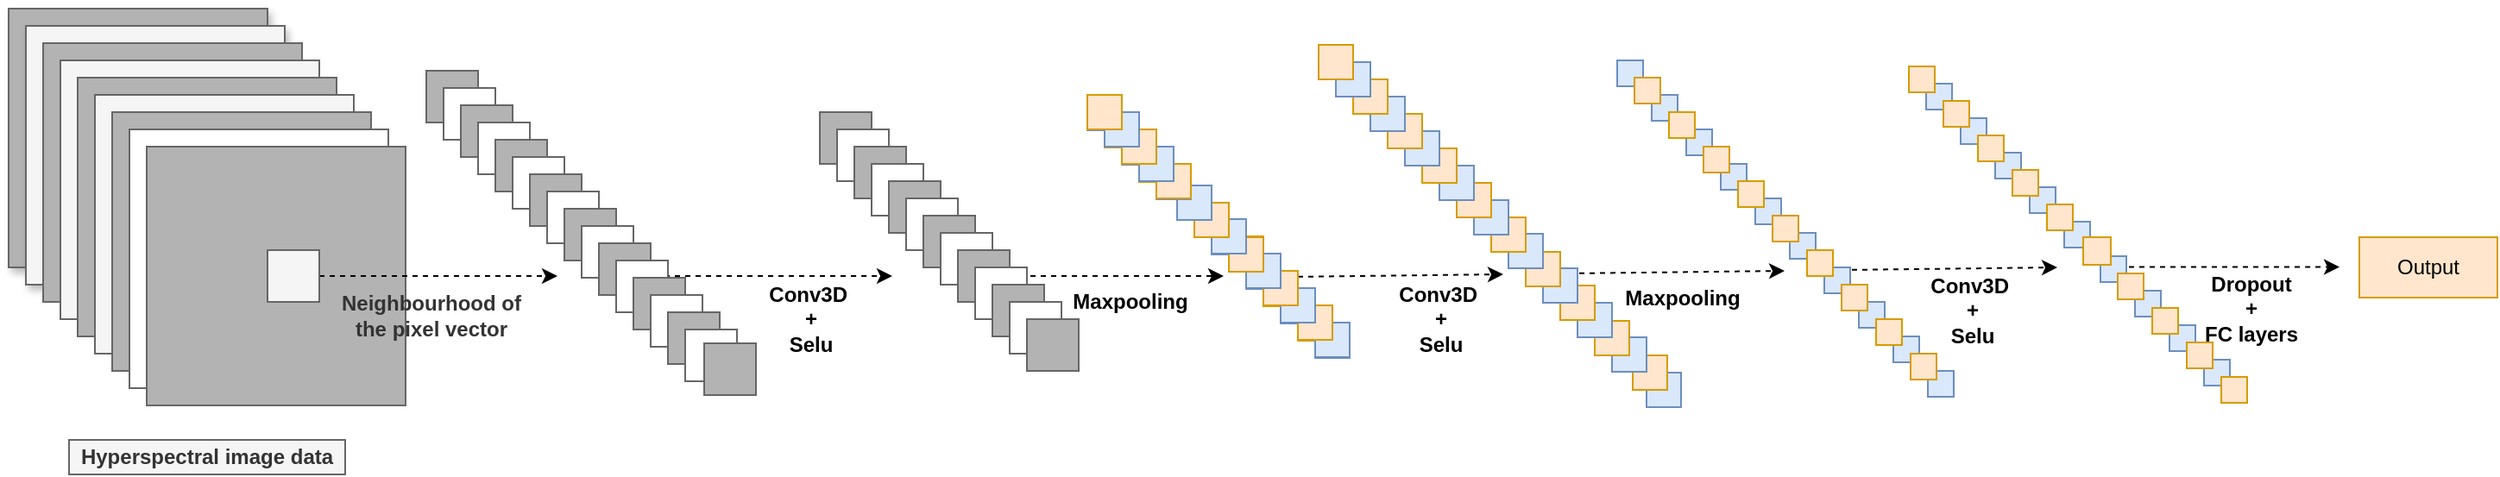 <mxfile version="13.10.5" type="github" pages="2">
  <diagram id="l_VRbaYY5x8nG968U9lK" name="Page-1">
    <mxGraphModel dx="865" dy="457" grid="1" gridSize="2" guides="1" tooltips="1" connect="1" arrows="1" fold="1" page="0" pageScale="1" pageWidth="1169" pageHeight="827" math="0" shadow="0">
      <root>
        <mxCell id="0" />
        <mxCell id="1" parent="0" />
        <mxCell id="GZbkIUtFpbQkxTFoIwpB-4" value="" style="whiteSpace=wrap;html=1;aspect=fixed;labelBackgroundColor=none;fillColor=#dae8fc;strokeColor=#6c8ebf;shadow=0;" parent="1" vertex="1">
          <mxGeometry x="979" y="351" width="20" height="20" as="geometry" />
        </mxCell>
        <mxCell id="GZbkIUtFpbQkxTFoIwpB-3" value="" style="whiteSpace=wrap;html=1;aspect=fixed;labelBackgroundColor=none;fillColor=#ffe6cc;strokeColor=#d79b00;shadow=0;" parent="1" vertex="1">
          <mxGeometry x="971" y="341" width="20" height="20" as="geometry" />
        </mxCell>
        <mxCell id="0h0BreGhWC6YS8RpV6lA-15" value="" style="whiteSpace=wrap;html=1;aspect=fixed;labelBackgroundColor=none;fillColor=#dae8fc;strokeColor=#6c8ebf;shadow=0;" parent="1" vertex="1">
          <mxGeometry x="959" y="330.5" width="20" height="20" as="geometry" />
        </mxCell>
        <mxCell id="CNsvlzbDIOFofRBmc1B0-2" value="" style="whiteSpace=wrap;html=1;aspect=fixed;strokeColor=#666666;shadow=1;fontColor=#333333;fillColor=#B3B3B3;" parent="1" vertex="1">
          <mxGeometry x="30" y="140" width="150" height="150" as="geometry" />
        </mxCell>
        <mxCell id="CNsvlzbDIOFofRBmc1B0-5" value="" style="whiteSpace=wrap;html=1;aspect=fixed;fillColor=#f5f5f5;strokeColor=#666666;shadow=1;fontColor=#333333;" parent="1" vertex="1">
          <mxGeometry x="40" y="150" width="150" height="150" as="geometry" />
        </mxCell>
        <mxCell id="CNsvlzbDIOFofRBmc1B0-6" value="" style="whiteSpace=wrap;html=1;aspect=fixed;strokeColor=#666666;shadow=0;fontColor=#333333;fillColor=#B3B3B3;" parent="1" vertex="1">
          <mxGeometry x="50" y="160" width="150" height="150" as="geometry" />
        </mxCell>
        <mxCell id="CNsvlzbDIOFofRBmc1B0-7" value="" style="whiteSpace=wrap;html=1;aspect=fixed;fillColor=#f5f5f5;strokeColor=#666666;shadow=0;fontColor=#333333;" parent="1" vertex="1">
          <mxGeometry x="60" y="170" width="150" height="150" as="geometry" />
        </mxCell>
        <mxCell id="CNsvlzbDIOFofRBmc1B0-8" value="" style="whiteSpace=wrap;html=1;aspect=fixed;strokeColor=#666666;shadow=0;fontColor=#333333;fillColor=#B3B3B3;" parent="1" vertex="1">
          <mxGeometry x="70" y="180" width="150" height="150" as="geometry" />
        </mxCell>
        <mxCell id="CNsvlzbDIOFofRBmc1B0-9" value="" style="whiteSpace=wrap;html=1;aspect=fixed;fillColor=#f5f5f5;strokeColor=#666666;shadow=0;fontColor=#333333;" parent="1" vertex="1">
          <mxGeometry x="80" y="190" width="150" height="150" as="geometry" />
        </mxCell>
        <mxCell id="CNsvlzbDIOFofRBmc1B0-10" value="" style="whiteSpace=wrap;html=1;aspect=fixed;strokeColor=#666666;shadow=0;fontColor=#333333;fillColor=#B3B3B3;" parent="1" vertex="1">
          <mxGeometry x="90" y="200" width="150" height="150" as="geometry" />
        </mxCell>
        <mxCell id="CNsvlzbDIOFofRBmc1B0-12" value="" style="whiteSpace=wrap;html=1;aspect=fixed;shadow=0;strokeColor=#666666;" parent="1" vertex="1">
          <mxGeometry x="100" y="210" width="150" height="150" as="geometry" />
        </mxCell>
        <mxCell id="CNsvlzbDIOFofRBmc1B0-13" value="" style="whiteSpace=wrap;html=1;aspect=fixed;strokeColor=#666666;shadow=0;fontColor=#333333;fillColor=#B3B3B3;" parent="1" vertex="1">
          <mxGeometry x="110" y="220" width="150" height="150" as="geometry" />
        </mxCell>
        <mxCell id="CNsvlzbDIOFofRBmc1B0-16" value="Hyperspectral image data" style="text;html=1;strokeColor=#666666;fillColor=#f5f5f5;align=center;verticalAlign=middle;whiteSpace=wrap;fontStyle=1;shadow=0;fontColor=#333333;" parent="1" vertex="1">
          <mxGeometry x="65" y="390" width="160" height="20" as="geometry" />
        </mxCell>
        <mxCell id="CNsvlzbDIOFofRBmc1B0-19" value="" style="edgeStyle=orthogonalEdgeStyle;orthogonalLoop=1;jettySize=auto;shadow=0;dashed=1;strokeWidth=1;labelBorderColor=none;html=1;endArrow=classic;endFill=1;metaEdit=1;comic=0;" parent="1" source="CNsvlzbDIOFofRBmc1B0-18" edge="1">
          <mxGeometry relative="1" as="geometry">
            <mxPoint x="348" y="295" as="targetPoint" />
          </mxGeometry>
        </mxCell>
        <mxCell id="CNsvlzbDIOFofRBmc1B0-18" value="" style="whiteSpace=wrap;html=1;aspect=fixed;fillColor=#f5f5f5;strokeColor=#666666;fontColor=#333333;shadow=0;" parent="1" vertex="1">
          <mxGeometry x="180" y="280" width="30" height="30" as="geometry" />
        </mxCell>
        <mxCell id="CNsvlzbDIOFofRBmc1B0-21" value="&lt;span style=&quot;font-weight: 700&quot;&gt;Neighbourhood of the pixel vector&lt;/span&gt;" style="text;html=1;align=center;verticalAlign=middle;whiteSpace=wrap;labelBackgroundColor=none;shadow=0;fontColor=#333333;" parent="1" vertex="1">
          <mxGeometry x="220" y="307.5" width="110" height="20" as="geometry" />
        </mxCell>
        <mxCell id="CNsvlzbDIOFofRBmc1B0-85" style="edgeStyle=orthogonalEdgeStyle;orthogonalLoop=1;jettySize=auto;html=1;shadow=0;dashed=1;strokeWidth=1;" parent="1" source="CNsvlzbDIOFofRBmc1B0-31" edge="1">
          <mxGeometry relative="1" as="geometry">
            <mxPoint x="542" y="295" as="targetPoint" />
            <Array as="points">
              <mxPoint x="530" y="295" />
              <mxPoint x="530" y="295" />
            </Array>
          </mxGeometry>
        </mxCell>
        <mxCell id="CNsvlzbDIOFofRBmc1B0-87" value="Conv3D&amp;nbsp;&lt;br&gt;+ &lt;br&gt;Selu" style="text;html=1;strokeColor=none;fillColor=none;align=center;verticalAlign=middle;whiteSpace=wrap;labelBackgroundColor=none;fontStyle=1;shadow=0;" parent="1" vertex="1">
          <mxGeometry x="455" y="310" width="80" height="20" as="geometry" />
        </mxCell>
        <mxCell id="CNsvlzbDIOFofRBmc1B0-115" style="comic=0;orthogonalLoop=1;jettySize=auto;html=1;shadow=0;dashed=1;endArrow=classic;endFill=1;strokeWidth=1;" parent="1" source="CNsvlzbDIOFofRBmc1B0-97" edge="1">
          <mxGeometry relative="1" as="geometry">
            <mxPoint x="734" y="295" as="targetPoint" />
          </mxGeometry>
        </mxCell>
        <mxCell id="CNsvlzbDIOFofRBmc1B0-118" value="Conv3D&amp;nbsp;&lt;br&gt;+ &lt;br&gt;Selu" style="text;html=1;strokeColor=none;fillColor=none;align=center;verticalAlign=middle;whiteSpace=wrap;labelBackgroundColor=none;fontStyle=1;shadow=0;" parent="1" vertex="1">
          <mxGeometry x="820" y="310" width="80" height="20" as="geometry" />
        </mxCell>
        <mxCell id="CNsvlzbDIOFofRBmc1B0-196" value="" style="group;shadow=0;" parent="1" vertex="1" connectable="0">
          <mxGeometry x="272" y="176" width="194" height="188" as="geometry" />
        </mxCell>
        <mxCell id="CNsvlzbDIOFofRBmc1B0-22" value="" style="whiteSpace=wrap;html=1;aspect=fixed;labelBackgroundColor=none;shadow=0;fillColor=#B3B3B3;strokeColor=#666666;" parent="CNsvlzbDIOFofRBmc1B0-196" vertex="1">
          <mxGeometry width="30" height="30" as="geometry" />
        </mxCell>
        <mxCell id="CNsvlzbDIOFofRBmc1B0-23" value="" style="whiteSpace=wrap;html=1;aspect=fixed;labelBackgroundColor=none;shadow=0;fillColor=#FFFFFF;strokeColor=#666666;" parent="CNsvlzbDIOFofRBmc1B0-196" vertex="1">
          <mxGeometry x="10" y="10" width="30" height="30" as="geometry" />
        </mxCell>
        <mxCell id="CNsvlzbDIOFofRBmc1B0-24" value="" style="whiteSpace=wrap;html=1;aspect=fixed;labelBackgroundColor=none;shadow=0;fillColor=#B3B3B3;strokeColor=#666666;" parent="CNsvlzbDIOFofRBmc1B0-196" vertex="1">
          <mxGeometry x="20" y="20" width="30" height="30" as="geometry" />
        </mxCell>
        <mxCell id="CNsvlzbDIOFofRBmc1B0-25" value="" style="whiteSpace=wrap;html=1;aspect=fixed;labelBackgroundColor=none;shadow=0;fillColor=#FFFFFF;strokeColor=#666666;" parent="CNsvlzbDIOFofRBmc1B0-196" vertex="1">
          <mxGeometry x="30" y="30" width="30" height="30" as="geometry" />
        </mxCell>
        <mxCell id="CNsvlzbDIOFofRBmc1B0-26" value="" style="whiteSpace=wrap;html=1;aspect=fixed;labelBackgroundColor=none;shadow=0;fillColor=#B3B3B3;strokeColor=#666666;" parent="CNsvlzbDIOFofRBmc1B0-196" vertex="1">
          <mxGeometry x="40" y="40" width="30" height="30" as="geometry" />
        </mxCell>
        <mxCell id="CNsvlzbDIOFofRBmc1B0-27" value="" style="whiteSpace=wrap;html=1;aspect=fixed;labelBackgroundColor=none;shadow=0;fillColor=#FFFFFF;strokeColor=#666666;" parent="CNsvlzbDIOFofRBmc1B0-196" vertex="1">
          <mxGeometry x="50" y="50" width="30" height="30" as="geometry" />
        </mxCell>
        <mxCell id="CNsvlzbDIOFofRBmc1B0-28" value="" style="whiteSpace=wrap;html=1;aspect=fixed;labelBackgroundColor=none;shadow=0;fillColor=#B3B3B3;strokeColor=#666666;" parent="CNsvlzbDIOFofRBmc1B0-196" vertex="1">
          <mxGeometry x="60" y="60" width="30" height="30" as="geometry" />
        </mxCell>
        <mxCell id="CNsvlzbDIOFofRBmc1B0-29" value="" style="whiteSpace=wrap;html=1;aspect=fixed;labelBackgroundColor=none;shadow=0;fillColor=#FFFFFF;strokeColor=#666666;" parent="CNsvlzbDIOFofRBmc1B0-196" vertex="1">
          <mxGeometry x="70" y="70" width="30" height="30" as="geometry" />
        </mxCell>
        <mxCell id="CNsvlzbDIOFofRBmc1B0-30" value="" style="whiteSpace=wrap;html=1;aspect=fixed;labelBackgroundColor=none;shadow=0;fillColor=#B3B3B3;strokeColor=#666666;" parent="CNsvlzbDIOFofRBmc1B0-196" vertex="1">
          <mxGeometry x="80" y="80" width="30" height="30" as="geometry" />
        </mxCell>
        <mxCell id="CNsvlzbDIOFofRBmc1B0-31" value="" style="whiteSpace=wrap;html=1;aspect=fixed;labelBackgroundColor=none;shadow=0;fillColor=#FFFFFF;strokeColor=#666666;" parent="CNsvlzbDIOFofRBmc1B0-196" vertex="1">
          <mxGeometry x="90" y="90" width="30" height="30" as="geometry" />
        </mxCell>
        <mxCell id="CNsvlzbDIOFofRBmc1B0-32" value="" style="whiteSpace=wrap;html=1;aspect=fixed;labelBackgroundColor=none;shadow=0;fillColor=#B3B3B3;strokeColor=#666666;" parent="CNsvlzbDIOFofRBmc1B0-196" vertex="1">
          <mxGeometry x="100" y="100" width="30" height="30" as="geometry" />
        </mxCell>
        <mxCell id="CNsvlzbDIOFofRBmc1B0-33" value="" style="whiteSpace=wrap;html=1;aspect=fixed;labelBackgroundColor=none;shadow=0;fillColor=#FFFFFF;strokeColor=#666666;" parent="CNsvlzbDIOFofRBmc1B0-196" vertex="1">
          <mxGeometry x="110" y="110" width="30" height="30" as="geometry" />
        </mxCell>
        <mxCell id="CNsvlzbDIOFofRBmc1B0-34" value="" style="whiteSpace=wrap;html=1;aspect=fixed;labelBackgroundColor=none;shadow=0;fillColor=#B3B3B3;strokeColor=#666666;" parent="CNsvlzbDIOFofRBmc1B0-196" vertex="1">
          <mxGeometry x="120" y="120" width="30" height="30" as="geometry" />
        </mxCell>
        <mxCell id="CNsvlzbDIOFofRBmc1B0-35" value="" style="whiteSpace=wrap;html=1;aspect=fixed;labelBackgroundColor=none;shadow=0;fillColor=#FFFFFF;strokeColor=#666666;" parent="CNsvlzbDIOFofRBmc1B0-196" vertex="1">
          <mxGeometry x="130" y="130" width="30" height="30" as="geometry" />
        </mxCell>
        <mxCell id="CNsvlzbDIOFofRBmc1B0-36" value="" style="whiteSpace=wrap;html=1;aspect=fixed;labelBackgroundColor=none;shadow=0;fillColor=#B3B3B3;strokeColor=#666666;" parent="CNsvlzbDIOFofRBmc1B0-196" vertex="1">
          <mxGeometry x="140" y="140" width="30" height="30" as="geometry" />
        </mxCell>
        <mxCell id="CNsvlzbDIOFofRBmc1B0-37" value="" style="whiteSpace=wrap;html=1;aspect=fixed;labelBackgroundColor=none;shadow=0;fillColor=#FFFFFF;strokeColor=#666666;" parent="CNsvlzbDIOFofRBmc1B0-196" vertex="1">
          <mxGeometry x="150" y="150" width="30" height="30" as="geometry" />
        </mxCell>
        <mxCell id="EMCkrz3_Z-vh3vJyYapm-2" value="" style="whiteSpace=wrap;html=1;aspect=fixed;labelBackgroundColor=none;shadow=0;fillColor=#B3B3B3;strokeColor=#666666;" vertex="1" parent="CNsvlzbDIOFofRBmc1B0-196">
          <mxGeometry x="161" y="158" width="30" height="30" as="geometry" />
        </mxCell>
        <mxCell id="CNsvlzbDIOFofRBmc1B0-202" value="" style="group;shadow=0;" parent="1" vertex="1" connectable="0">
          <mxGeometry x="500" y="200" width="150" height="150" as="geometry" />
        </mxCell>
        <mxCell id="CNsvlzbDIOFofRBmc1B0-200" value="" style="group;shadow=0;" parent="CNsvlzbDIOFofRBmc1B0-202" vertex="1" connectable="0">
          <mxGeometry width="150" height="150" as="geometry" />
        </mxCell>
        <mxCell id="CNsvlzbDIOFofRBmc1B0-195" value="" style="group;shadow=0;" parent="CNsvlzbDIOFofRBmc1B0-200" vertex="1" connectable="0">
          <mxGeometry width="150" height="150" as="geometry" />
        </mxCell>
        <mxCell id="CNsvlzbDIOFofRBmc1B0-88" value="" style="whiteSpace=wrap;html=1;aspect=fixed;labelBackgroundColor=none;shadow=0;fillColor=#B3B3B3;strokeColor=#666666;" parent="CNsvlzbDIOFofRBmc1B0-195" vertex="1">
          <mxGeometry width="30" height="30" as="geometry" />
        </mxCell>
        <mxCell id="CNsvlzbDIOFofRBmc1B0-90" value="" style="whiteSpace=wrap;html=1;aspect=fixed;labelBackgroundColor=none;shadow=0;strokeColor=#666666;" parent="CNsvlzbDIOFofRBmc1B0-195" vertex="1">
          <mxGeometry x="10" y="10" width="30" height="30" as="geometry" />
        </mxCell>
        <mxCell id="CNsvlzbDIOFofRBmc1B0-91" value="" style="whiteSpace=wrap;html=1;aspect=fixed;labelBackgroundColor=none;shadow=0;fillColor=#B3B3B3;strokeColor=#666666;" parent="CNsvlzbDIOFofRBmc1B0-195" vertex="1">
          <mxGeometry x="20" y="20" width="30" height="30" as="geometry" />
        </mxCell>
        <mxCell id="CNsvlzbDIOFofRBmc1B0-92" value="" style="whiteSpace=wrap;html=1;aspect=fixed;labelBackgroundColor=none;shadow=0;strokeColor=#666666;" parent="CNsvlzbDIOFofRBmc1B0-195" vertex="1">
          <mxGeometry x="30" y="30" width="30" height="30" as="geometry" />
        </mxCell>
        <mxCell id="CNsvlzbDIOFofRBmc1B0-93" value="" style="whiteSpace=wrap;html=1;aspect=fixed;labelBackgroundColor=none;shadow=0;fillColor=#B3B3B3;strokeColor=#666666;" parent="CNsvlzbDIOFofRBmc1B0-195" vertex="1">
          <mxGeometry x="40" y="40" width="30" height="30" as="geometry" />
        </mxCell>
        <mxCell id="CNsvlzbDIOFofRBmc1B0-94" value="" style="whiteSpace=wrap;html=1;aspect=fixed;labelBackgroundColor=none;shadow=0;strokeColor=#666666;" parent="CNsvlzbDIOFofRBmc1B0-195" vertex="1">
          <mxGeometry x="50" y="50" width="30" height="30" as="geometry" />
        </mxCell>
        <mxCell id="CNsvlzbDIOFofRBmc1B0-95" value="" style="whiteSpace=wrap;html=1;aspect=fixed;labelBackgroundColor=none;shadow=0;fillColor=#B3B3B3;strokeColor=#666666;" parent="CNsvlzbDIOFofRBmc1B0-195" vertex="1">
          <mxGeometry x="60" y="60" width="30" height="30" as="geometry" />
        </mxCell>
        <mxCell id="CNsvlzbDIOFofRBmc1B0-96" value="" style="whiteSpace=wrap;html=1;aspect=fixed;labelBackgroundColor=none;shadow=0;strokeColor=#666666;" parent="CNsvlzbDIOFofRBmc1B0-195" vertex="1">
          <mxGeometry x="70" y="70" width="30" height="30" as="geometry" />
        </mxCell>
        <mxCell id="CNsvlzbDIOFofRBmc1B0-97" value="" style="whiteSpace=wrap;html=1;aspect=fixed;labelBackgroundColor=none;shadow=0;fillColor=#B3B3B3;strokeColor=#666666;" parent="CNsvlzbDIOFofRBmc1B0-195" vertex="1">
          <mxGeometry x="80" y="80" width="30" height="30" as="geometry" />
        </mxCell>
        <mxCell id="CNsvlzbDIOFofRBmc1B0-98" value="" style="whiteSpace=wrap;html=1;aspect=fixed;labelBackgroundColor=none;shadow=0;strokeColor=#666666;" parent="CNsvlzbDIOFofRBmc1B0-195" vertex="1">
          <mxGeometry x="90" y="90" width="30" height="30" as="geometry" />
        </mxCell>
        <mxCell id="CNsvlzbDIOFofRBmc1B0-99" value="" style="whiteSpace=wrap;html=1;aspect=fixed;labelBackgroundColor=none;shadow=0;fillColor=#B3B3B3;strokeColor=#666666;" parent="CNsvlzbDIOFofRBmc1B0-195" vertex="1">
          <mxGeometry x="100" y="100" width="30" height="30" as="geometry" />
        </mxCell>
        <mxCell id="CNsvlzbDIOFofRBmc1B0-100" value="" style="whiteSpace=wrap;html=1;aspect=fixed;labelBackgroundColor=none;shadow=0;strokeColor=#666666;" parent="CNsvlzbDIOFofRBmc1B0-195" vertex="1">
          <mxGeometry x="110" y="110" width="30" height="30" as="geometry" />
        </mxCell>
        <mxCell id="CNsvlzbDIOFofRBmc1B0-101" value="" style="whiteSpace=wrap;html=1;aspect=fixed;labelBackgroundColor=none;shadow=0;fillColor=#B3B3B3;strokeColor=#666666;" parent="CNsvlzbDIOFofRBmc1B0-195" vertex="1">
          <mxGeometry x="120" y="120" width="30" height="30" as="geometry" />
        </mxCell>
        <mxCell id="CNsvlzbDIOFofRBmc1B0-205" style="comic=0;orthogonalLoop=1;jettySize=auto;html=1;shadow=0;dashed=1;endArrow=classic;endFill=1;strokeWidth=1;verticalAlign=middle;" parent="1" edge="1">
          <mxGeometry x="827" y="146.0" as="geometry">
            <mxPoint x="896" y="294" as="targetPoint" />
            <mxPoint x="777" y="295.43" as="sourcePoint" />
          </mxGeometry>
        </mxCell>
        <mxCell id="CNsvlzbDIOFofRBmc1B0-116" value="Maxpooling" style="text;html=1;strokeColor=none;fillColor=none;align=center;verticalAlign=middle;whiteSpace=wrap;labelBackgroundColor=none;fontStyle=1;shadow=0;" parent="1" vertex="1">
          <mxGeometry x="640" y="299.5" width="80" height="20" as="geometry" />
        </mxCell>
        <mxCell id="CNsvlzbDIOFofRBmc1B0-318" value="" style="whiteSpace=wrap;html=1;aspect=fixed;labelBackgroundColor=none;fillColor=#ffe6cc;strokeColor=#d79b00;shadow=0;" parent="1" vertex="1">
          <mxGeometry x="737" y="272" width="20" height="20" as="geometry" />
        </mxCell>
        <mxCell id="CNsvlzbDIOFofRBmc1B0-320" value="" style="whiteSpace=wrap;html=1;aspect=fixed;labelBackgroundColor=none;fillColor=#dae8fc;strokeColor=#6c8ebf;shadow=0;" parent="1" vertex="1">
          <mxGeometry x="727" y="262.5" width="20" height="20" as="geometry" />
        </mxCell>
        <mxCell id="CNsvlzbDIOFofRBmc1B0-321" value="" style="whiteSpace=wrap;html=1;aspect=fixed;labelBackgroundColor=none;fillColor=#dae8fc;strokeColor=#6c8ebf;shadow=0;" parent="1" vertex="1">
          <mxGeometry x="747" y="282.5" width="20" height="20" as="geometry" />
        </mxCell>
        <mxCell id="CNsvlzbDIOFofRBmc1B0-322" value="" style="whiteSpace=wrap;html=1;aspect=fixed;labelBackgroundColor=none;fillColor=#ffe6cc;strokeColor=#d79b00;shadow=0;" parent="1" vertex="1">
          <mxGeometry x="757" y="292.5" width="20" height="20" as="geometry" />
        </mxCell>
        <mxCell id="CNsvlzbDIOFofRBmc1B0-323" value="" style="whiteSpace=wrap;html=1;aspect=fixed;labelBackgroundColor=none;fillColor=#dae8fc;strokeColor=#6c8ebf;shadow=0;" parent="1" vertex="1">
          <mxGeometry x="767" y="302.5" width="20" height="20" as="geometry" />
        </mxCell>
        <mxCell id="CNsvlzbDIOFofRBmc1B0-324" value="" style="whiteSpace=wrap;html=1;aspect=fixed;labelBackgroundColor=none;fillColor=#ffe6cc;strokeColor=#d79b00;shadow=0;" parent="1" vertex="1">
          <mxGeometry x="777" y="312.5" width="20" height="20" as="geometry" />
        </mxCell>
        <mxCell id="CNsvlzbDIOFofRBmc1B0-325" value="" style="whiteSpace=wrap;html=1;aspect=fixed;labelBackgroundColor=none;fillColor=#dae8fc;strokeColor=#6c8ebf;shadow=0;" parent="1" vertex="1">
          <mxGeometry x="787" y="322.5" width="20" height="20" as="geometry" />
        </mxCell>
        <mxCell id="CNsvlzbDIOFofRBmc1B0-326" value="" style="whiteSpace=wrap;html=1;aspect=fixed;labelBackgroundColor=none;fillColor=#dae8fc;strokeColor=#6c8ebf;shadow=0;" parent="1" vertex="1">
          <mxGeometry x="787" y="322" width="20" height="20" as="geometry" />
        </mxCell>
        <mxCell id="CNsvlzbDIOFofRBmc1B0-327" value="" style="whiteSpace=wrap;html=1;aspect=fixed;labelBackgroundColor=none;fillColor=#ffe6cc;strokeColor=#d79b00;shadow=0;" parent="1" vertex="1">
          <mxGeometry x="777" y="312" width="20" height="20" as="geometry" />
        </mxCell>
        <mxCell id="CNsvlzbDIOFofRBmc1B0-328" value="" style="whiteSpace=wrap;html=1;aspect=fixed;labelBackgroundColor=none;fillColor=#dae8fc;strokeColor=#6c8ebf;shadow=0;" parent="1" vertex="1">
          <mxGeometry x="767" y="302" width="20" height="20" as="geometry" />
        </mxCell>
        <mxCell id="CNsvlzbDIOFofRBmc1B0-329" value="" style="whiteSpace=wrap;html=1;aspect=fixed;labelBackgroundColor=none;fillColor=#ffe6cc;strokeColor=#d79b00;shadow=0;" parent="1" vertex="1">
          <mxGeometry x="757" y="292" width="20" height="20" as="geometry" />
        </mxCell>
        <mxCell id="CNsvlzbDIOFofRBmc1B0-330" value="" style="whiteSpace=wrap;html=1;aspect=fixed;labelBackgroundColor=none;fillColor=#dae8fc;strokeColor=#6c8ebf;shadow=0;" parent="1" vertex="1">
          <mxGeometry x="747" y="282" width="20" height="20" as="geometry" />
        </mxCell>
        <mxCell id="CNsvlzbDIOFofRBmc1B0-331" value="" style="whiteSpace=wrap;html=1;aspect=fixed;labelBackgroundColor=none;fillColor=#ffe6cc;strokeColor=#d79b00;shadow=0;" parent="1" vertex="1">
          <mxGeometry x="737" y="272.5" width="20" height="20" as="geometry" />
        </mxCell>
        <mxCell id="CNsvlzbDIOFofRBmc1B0-332" value="" style="whiteSpace=wrap;html=1;aspect=fixed;labelBackgroundColor=none;fillColor=#dae8fc;strokeColor=#6c8ebf;shadow=0;" parent="1" vertex="1">
          <mxGeometry x="727" y="262" width="20" height="20" as="geometry" />
        </mxCell>
        <mxCell id="CNsvlzbDIOFofRBmc1B0-333" value="" style="whiteSpace=wrap;html=1;aspect=fixed;labelBackgroundColor=none;fillColor=#ffe6cc;strokeColor=#d79b00;shadow=0;" parent="1" vertex="1">
          <mxGeometry x="717" y="252.5" width="20" height="20" as="geometry" />
        </mxCell>
        <mxCell id="CNsvlzbDIOFofRBmc1B0-334" value="" style="whiteSpace=wrap;html=1;aspect=fixed;labelBackgroundColor=none;fillColor=#dae8fc;strokeColor=#6c8ebf;shadow=0;" parent="1" vertex="1">
          <mxGeometry x="707" y="242.5" width="20" height="20" as="geometry" />
        </mxCell>
        <mxCell id="CNsvlzbDIOFofRBmc1B0-361" value="" style="whiteSpace=wrap;html=1;aspect=fixed;labelBackgroundColor=none;fillColor=#dae8fc;strokeColor=#6c8ebf;shadow=0;" parent="1" vertex="1">
          <mxGeometry x="655" y="190.5" width="20" height="20" as="geometry" />
        </mxCell>
        <mxCell id="CNsvlzbDIOFofRBmc1B0-362" value="" style="whiteSpace=wrap;html=1;aspect=fixed;labelBackgroundColor=none;fillColor=#ffe6cc;strokeColor=#d79b00;shadow=0;" parent="1" vertex="1">
          <mxGeometry x="665" y="200.5" width="20" height="20" as="geometry" />
        </mxCell>
        <mxCell id="CNsvlzbDIOFofRBmc1B0-363" value="" style="whiteSpace=wrap;html=1;aspect=fixed;labelBackgroundColor=none;fillColor=#dae8fc;strokeColor=#6c8ebf;shadow=0;" parent="1" vertex="1">
          <mxGeometry x="675" y="210.5" width="20" height="20" as="geometry" />
        </mxCell>
        <mxCell id="CNsvlzbDIOFofRBmc1B0-364" value="" style="whiteSpace=wrap;html=1;aspect=fixed;labelBackgroundColor=none;fillColor=#ffe6cc;strokeColor=#d79b00;shadow=0;" parent="1" vertex="1">
          <mxGeometry x="685" y="220.5" width="20" height="20" as="geometry" />
        </mxCell>
        <mxCell id="CNsvlzbDIOFofRBmc1B0-365" value="" style="whiteSpace=wrap;html=1;aspect=fixed;labelBackgroundColor=none;fillColor=#dae8fc;strokeColor=#6c8ebf;shadow=0;" parent="1" vertex="1">
          <mxGeometry x="695" y="230.5" width="20" height="20" as="geometry" />
        </mxCell>
        <mxCell id="CNsvlzbDIOFofRBmc1B0-366" value="" style="whiteSpace=wrap;html=1;aspect=fixed;labelBackgroundColor=none;fillColor=#ffe6cc;strokeColor=#d79b00;shadow=0;" parent="1" vertex="1">
          <mxGeometry x="695" y="230" width="20" height="20" as="geometry" />
        </mxCell>
        <mxCell id="CNsvlzbDIOFofRBmc1B0-367" value="" style="whiteSpace=wrap;html=1;aspect=fixed;labelBackgroundColor=none;fillColor=#dae8fc;strokeColor=#6c8ebf;shadow=0;" parent="1" vertex="1">
          <mxGeometry x="685" y="220" width="20" height="20" as="geometry" />
        </mxCell>
        <mxCell id="CNsvlzbDIOFofRBmc1B0-368" value="" style="whiteSpace=wrap;html=1;aspect=fixed;labelBackgroundColor=none;fillColor=#ffe6cc;strokeColor=#d79b00;shadow=0;" parent="1" vertex="1">
          <mxGeometry x="675" y="210" width="20" height="20" as="geometry" />
        </mxCell>
        <mxCell id="CNsvlzbDIOFofRBmc1B0-369" value="" style="whiteSpace=wrap;html=1;aspect=fixed;labelBackgroundColor=none;fillColor=#dae8fc;strokeColor=#6c8ebf;shadow=0;" parent="1" vertex="1">
          <mxGeometry x="665" y="200" width="20" height="20" as="geometry" />
        </mxCell>
        <mxCell id="CNsvlzbDIOFofRBmc1B0-370" value="" style="whiteSpace=wrap;html=1;aspect=fixed;labelBackgroundColor=none;fillColor=#ffe6cc;strokeColor=#d79b00;shadow=0;" parent="1" vertex="1">
          <mxGeometry x="655" y="190" width="20" height="20" as="geometry" />
        </mxCell>
        <mxCell id="0h0BreGhWC6YS8RpV6lA-9" value="" style="whiteSpace=wrap;html=1;aspect=fixed;labelBackgroundColor=none;fillColor=#ffe6cc;strokeColor=#d79b00;shadow=0;" parent="1" vertex="1">
          <mxGeometry x="949" y="321" width="20" height="20" as="geometry" />
        </mxCell>
        <mxCell id="0h0BreGhWC6YS8RpV6lA-17" value="" style="whiteSpace=wrap;html=1;aspect=fixed;labelBackgroundColor=none;fillColor=#dae8fc;strokeColor=#6c8ebf;shadow=0;" parent="1" vertex="1">
          <mxGeometry x="939" y="310.5" width="20" height="20" as="geometry" />
        </mxCell>
        <mxCell id="0h0BreGhWC6YS8RpV6lA-18" value="" style="whiteSpace=wrap;html=1;aspect=fixed;labelBackgroundColor=none;fillColor=#ffe6cc;strokeColor=#d79b00;shadow=0;" parent="1" vertex="1">
          <mxGeometry x="929" y="300.5" width="20" height="20" as="geometry" />
        </mxCell>
        <mxCell id="0h0BreGhWC6YS8RpV6lA-19" value="" style="whiteSpace=wrap;html=1;aspect=fixed;labelBackgroundColor=none;fillColor=#dae8fc;strokeColor=#6c8ebf;shadow=0;" parent="1" vertex="1">
          <mxGeometry x="919" y="290.5" width="20" height="20" as="geometry" />
        </mxCell>
        <mxCell id="0h0BreGhWC6YS8RpV6lA-20" value="" style="whiteSpace=wrap;html=1;aspect=fixed;labelBackgroundColor=none;fillColor=#ffe6cc;strokeColor=#d79b00;shadow=0;" parent="1" vertex="1">
          <mxGeometry x="909" y="281" width="20" height="20" as="geometry" />
        </mxCell>
        <mxCell id="0h0BreGhWC6YS8RpV6lA-21" value="" style="whiteSpace=wrap;html=1;aspect=fixed;labelBackgroundColor=none;fillColor=#dae8fc;strokeColor=#6c8ebf;shadow=0;" parent="1" vertex="1">
          <mxGeometry x="899" y="270.5" width="20" height="20" as="geometry" />
        </mxCell>
        <mxCell id="0h0BreGhWC6YS8RpV6lA-22" value="" style="whiteSpace=wrap;html=1;aspect=fixed;labelBackgroundColor=none;fillColor=#ffe6cc;strokeColor=#d79b00;shadow=0;" parent="1" vertex="1">
          <mxGeometry x="889" y="261" width="20" height="20" as="geometry" />
        </mxCell>
        <mxCell id="0h0BreGhWC6YS8RpV6lA-23" value="" style="whiteSpace=wrap;html=1;aspect=fixed;labelBackgroundColor=none;fillColor=#dae8fc;strokeColor=#6c8ebf;shadow=0;" parent="1" vertex="1">
          <mxGeometry x="879" y="251" width="20" height="20" as="geometry" />
        </mxCell>
        <mxCell id="0h0BreGhWC6YS8RpV6lA-24" value="" style="whiteSpace=wrap;html=1;aspect=fixed;labelBackgroundColor=none;fillColor=#ffe6cc;strokeColor=#d79b00;shadow=0;" parent="1" vertex="1">
          <mxGeometry x="869" y="241" width="20" height="20" as="geometry" />
        </mxCell>
        <mxCell id="0h0BreGhWC6YS8RpV6lA-25" value="" style="whiteSpace=wrap;html=1;aspect=fixed;labelBackgroundColor=none;fillColor=#dae8fc;strokeColor=#6c8ebf;shadow=0;" parent="1" vertex="1">
          <mxGeometry x="859" y="231" width="20" height="20" as="geometry" />
        </mxCell>
        <mxCell id="0h0BreGhWC6YS8RpV6lA-26" value="" style="whiteSpace=wrap;html=1;aspect=fixed;labelBackgroundColor=none;fillColor=#ffe6cc;strokeColor=#d79b00;shadow=0;" parent="1" vertex="1">
          <mxGeometry x="849" y="221" width="20" height="20" as="geometry" />
        </mxCell>
        <mxCell id="0h0BreGhWC6YS8RpV6lA-27" value="" style="whiteSpace=wrap;html=1;aspect=fixed;labelBackgroundColor=none;fillColor=#dae8fc;strokeColor=#6c8ebf;shadow=0;" parent="1" vertex="1">
          <mxGeometry x="839" y="211" width="20" height="20" as="geometry" />
        </mxCell>
        <mxCell id="0h0BreGhWC6YS8RpV6lA-28" value="" style="whiteSpace=wrap;html=1;aspect=fixed;labelBackgroundColor=none;fillColor=#ffe6cc;strokeColor=#d79b00;shadow=0;" parent="1" vertex="1">
          <mxGeometry x="829" y="201" width="20" height="20" as="geometry" />
        </mxCell>
        <mxCell id="0h0BreGhWC6YS8RpV6lA-29" value="" style="whiteSpace=wrap;html=1;aspect=fixed;labelBackgroundColor=none;fillColor=#dae8fc;strokeColor=#6c8ebf;shadow=0;" parent="1" vertex="1">
          <mxGeometry x="819" y="191" width="20" height="20" as="geometry" />
        </mxCell>
        <mxCell id="0h0BreGhWC6YS8RpV6lA-30" value="" style="whiteSpace=wrap;html=1;aspect=fixed;labelBackgroundColor=none;fillColor=#ffe6cc;strokeColor=#d79b00;shadow=0;" parent="1" vertex="1">
          <mxGeometry x="809" y="181" width="20" height="20" as="geometry" />
        </mxCell>
        <mxCell id="0h0BreGhWC6YS8RpV6lA-31" value="" style="whiteSpace=wrap;html=1;aspect=fixed;labelBackgroundColor=none;fillColor=#dae8fc;strokeColor=#6c8ebf;shadow=0;" parent="1" vertex="1">
          <mxGeometry x="799" y="171" width="20" height="20" as="geometry" />
        </mxCell>
        <mxCell id="0h0BreGhWC6YS8RpV6lA-32" value="" style="whiteSpace=wrap;html=1;aspect=fixed;labelBackgroundColor=none;fillColor=#ffe6cc;strokeColor=#d79b00;shadow=0;" parent="1" vertex="1">
          <mxGeometry x="789" y="161" width="20" height="20" as="geometry" />
        </mxCell>
        <mxCell id="0h0BreGhWC6YS8RpV6lA-78" value="" style="group" parent="1" vertex="1" connectable="0">
          <mxGeometry x="962" y="170" width="240" height="195" as="geometry" />
        </mxCell>
        <mxCell id="0h0BreGhWC6YS8RpV6lA-45" value="" style="whiteSpace=wrap;html=1;aspect=fixed;labelBackgroundColor=none;fillColor=#dae8fc;strokeColor=#6c8ebf;shadow=0;" parent="0h0BreGhWC6YS8RpV6lA-78" vertex="1">
          <mxGeometry width="15" height="15" as="geometry" />
        </mxCell>
        <mxCell id="0h0BreGhWC6YS8RpV6lA-46" value="" style="whiteSpace=wrap;html=1;aspect=fixed;labelBackgroundColor=none;fillColor=#dae8fc;strokeColor=#6c8ebf;shadow=0;" parent="0h0BreGhWC6YS8RpV6lA-78" vertex="1">
          <mxGeometry x="20" y="20" width="15" height="15" as="geometry" />
        </mxCell>
        <mxCell id="0h0BreGhWC6YS8RpV6lA-47" value="" style="whiteSpace=wrap;html=1;aspect=fixed;labelBackgroundColor=none;fillColor=#dae8fc;strokeColor=#6c8ebf;shadow=0;" parent="0h0BreGhWC6YS8RpV6lA-78" vertex="1">
          <mxGeometry x="40" y="40" width="15" height="15" as="geometry" />
        </mxCell>
        <mxCell id="0h0BreGhWC6YS8RpV6lA-48" value="" style="whiteSpace=wrap;html=1;aspect=fixed;labelBackgroundColor=none;fillColor=#dae8fc;strokeColor=#6c8ebf;shadow=0;" parent="0h0BreGhWC6YS8RpV6lA-78" vertex="1">
          <mxGeometry x="60" y="60" width="15" height="15" as="geometry" />
        </mxCell>
        <mxCell id="0h0BreGhWC6YS8RpV6lA-49" value="" style="whiteSpace=wrap;html=1;aspect=fixed;labelBackgroundColor=none;fillColor=#dae8fc;strokeColor=#6c8ebf;shadow=0;" parent="0h0BreGhWC6YS8RpV6lA-78" vertex="1">
          <mxGeometry x="80" y="80" width="15" height="15" as="geometry" />
        </mxCell>
        <mxCell id="0h0BreGhWC6YS8RpV6lA-50" value="" style="whiteSpace=wrap;html=1;aspect=fixed;labelBackgroundColor=none;shadow=0;" parent="0h0BreGhWC6YS8RpV6lA-78" vertex="1">
          <mxGeometry x="90" y="90" width="15" height="15" as="geometry" />
        </mxCell>
        <mxCell id="0h0BreGhWC6YS8RpV6lA-51" value="" style="whiteSpace=wrap;html=1;aspect=fixed;labelBackgroundColor=none;fillColor=#dae8fc;strokeColor=#6c8ebf;shadow=0;" parent="0h0BreGhWC6YS8RpV6lA-78" vertex="1">
          <mxGeometry x="100" y="100" width="15" height="15" as="geometry" />
        </mxCell>
        <mxCell id="0h0BreGhWC6YS8RpV6lA-52" value="" style="whiteSpace=wrap;html=1;aspect=fixed;labelBackgroundColor=none;shadow=0;" parent="0h0BreGhWC6YS8RpV6lA-78" vertex="1">
          <mxGeometry x="110" y="110" width="15" height="15" as="geometry" />
        </mxCell>
        <mxCell id="0h0BreGhWC6YS8RpV6lA-53" value="" style="whiteSpace=wrap;html=1;aspect=fixed;labelBackgroundColor=none;fillColor=#dae8fc;strokeColor=#6c8ebf;shadow=0;" parent="0h0BreGhWC6YS8RpV6lA-78" vertex="1">
          <mxGeometry x="120" y="120" width="15" height="15" as="geometry" />
        </mxCell>
        <mxCell id="0h0BreGhWC6YS8RpV6lA-54" value="" style="whiteSpace=wrap;html=1;aspect=fixed;labelBackgroundColor=none;shadow=0;" parent="0h0BreGhWC6YS8RpV6lA-78" vertex="1">
          <mxGeometry x="130" y="130" width="15" height="15" as="geometry" />
        </mxCell>
        <mxCell id="0h0BreGhWC6YS8RpV6lA-55" value="" style="whiteSpace=wrap;html=1;aspect=fixed;labelBackgroundColor=none;fillColor=#dae8fc;strokeColor=#6c8ebf;shadow=0;" parent="0h0BreGhWC6YS8RpV6lA-78" vertex="1">
          <mxGeometry x="140" y="140" width="15" height="15" as="geometry" />
        </mxCell>
        <mxCell id="0h0BreGhWC6YS8RpV6lA-56" value="" style="whiteSpace=wrap;html=1;aspect=fixed;labelBackgroundColor=none;shadow=0;" parent="0h0BreGhWC6YS8RpV6lA-78" vertex="1">
          <mxGeometry x="150" y="150" width="15" height="15" as="geometry" />
        </mxCell>
        <mxCell id="0h0BreGhWC6YS8RpV6lA-57" value="" style="whiteSpace=wrap;html=1;aspect=fixed;labelBackgroundColor=none;fillColor=#dae8fc;strokeColor=#6c8ebf;shadow=0;" parent="0h0BreGhWC6YS8RpV6lA-78" vertex="1">
          <mxGeometry x="160" y="160" width="15" height="15" as="geometry" />
        </mxCell>
        <mxCell id="0h0BreGhWC6YS8RpV6lA-58" value="" style="whiteSpace=wrap;html=1;aspect=fixed;labelBackgroundColor=none;shadow=0;" parent="0h0BreGhWC6YS8RpV6lA-78" vertex="1">
          <mxGeometry x="170" y="170" width="15" height="15" as="geometry" />
        </mxCell>
        <mxCell id="0h0BreGhWC6YS8RpV6lA-59" value="" style="whiteSpace=wrap;html=1;aspect=fixed;labelBackgroundColor=none;fillColor=#dae8fc;strokeColor=#6c8ebf;shadow=0;" parent="0h0BreGhWC6YS8RpV6lA-78" vertex="1">
          <mxGeometry x="180" y="180" width="15" height="15" as="geometry" />
        </mxCell>
        <mxCell id="0h0BreGhWC6YS8RpV6lA-60" value="" style="whiteSpace=wrap;html=1;aspect=fixed;labelBackgroundColor=none;fillColor=#ffe6cc;strokeColor=#d79b00;shadow=0;" parent="0h0BreGhWC6YS8RpV6lA-78" vertex="1">
          <mxGeometry x="170" y="170" width="15" height="15" as="geometry" />
        </mxCell>
        <mxCell id="0h0BreGhWC6YS8RpV6lA-61" value="" style="whiteSpace=wrap;html=1;aspect=fixed;labelBackgroundColor=none;fillColor=#ffe6cc;strokeColor=#d79b00;shadow=0;" parent="0h0BreGhWC6YS8RpV6lA-78" vertex="1">
          <mxGeometry x="150" y="150" width="15" height="15" as="geometry" />
        </mxCell>
        <mxCell id="0h0BreGhWC6YS8RpV6lA-62" value="" style="whiteSpace=wrap;html=1;aspect=fixed;labelBackgroundColor=none;fillColor=#ffe6cc;strokeColor=#d79b00;shadow=0;" parent="0h0BreGhWC6YS8RpV6lA-78" vertex="1">
          <mxGeometry x="130" y="130" width="15" height="15" as="geometry" />
        </mxCell>
        <mxCell id="0h0BreGhWC6YS8RpV6lA-63" value="" style="whiteSpace=wrap;html=1;aspect=fixed;labelBackgroundColor=none;fillColor=#ffe6cc;strokeColor=#d79b00;shadow=0;" parent="0h0BreGhWC6YS8RpV6lA-78" vertex="1">
          <mxGeometry x="110" y="110" width="15" height="15" as="geometry" />
        </mxCell>
        <mxCell id="0h0BreGhWC6YS8RpV6lA-64" value="" style="whiteSpace=wrap;html=1;aspect=fixed;labelBackgroundColor=none;fillColor=#ffe6cc;strokeColor=#d79b00;shadow=0;" parent="0h0BreGhWC6YS8RpV6lA-78" vertex="1">
          <mxGeometry x="90" y="90" width="15" height="15" as="geometry" />
        </mxCell>
        <mxCell id="0h0BreGhWC6YS8RpV6lA-71" value="" style="whiteSpace=wrap;html=1;aspect=fixed;labelBackgroundColor=none;fillColor=#ffe6cc;strokeColor=#d79b00;shadow=0;" parent="0h0BreGhWC6YS8RpV6lA-78" vertex="1">
          <mxGeometry x="70" y="70" width="15" height="15" as="geometry" />
        </mxCell>
        <mxCell id="0h0BreGhWC6YS8RpV6lA-72" value="" style="whiteSpace=wrap;html=1;aspect=fixed;labelBackgroundColor=none;fillColor=#ffe6cc;strokeColor=#d79b00;shadow=0;" parent="0h0BreGhWC6YS8RpV6lA-78" vertex="1">
          <mxGeometry x="50" y="50" width="15" height="15" as="geometry" />
        </mxCell>
        <mxCell id="0h0BreGhWC6YS8RpV6lA-73" value="" style="whiteSpace=wrap;html=1;aspect=fixed;labelBackgroundColor=none;fillColor=#ffe6cc;strokeColor=#d79b00;shadow=0;" parent="0h0BreGhWC6YS8RpV6lA-78" vertex="1">
          <mxGeometry x="30" y="30" width="15" height="15" as="geometry" />
        </mxCell>
        <mxCell id="0h0BreGhWC6YS8RpV6lA-74" value="" style="whiteSpace=wrap;html=1;aspect=fixed;labelBackgroundColor=none;fillColor=#ffe6cc;strokeColor=#d79b00;shadow=0;" parent="0h0BreGhWC6YS8RpV6lA-78" vertex="1">
          <mxGeometry x="10" y="10" width="15" height="15" as="geometry" />
        </mxCell>
        <mxCell id="0h0BreGhWC6YS8RpV6lA-40" value="Maxpooling" style="text;html=1;strokeColor=none;fillColor=none;align=center;verticalAlign=middle;whiteSpace=wrap;labelBackgroundColor=none;fontStyle=1;shadow=0;" parent="0h0BreGhWC6YS8RpV6lA-78" vertex="1">
          <mxGeometry x="-2.5" y="127.5" width="80" height="20" as="geometry" />
        </mxCell>
        <mxCell id="ZQpPpXWg14Aa6cSRzeMX-1" style="comic=0;orthogonalLoop=1;jettySize=auto;html=1;shadow=0;dashed=1;endArrow=classic;endFill=1;strokeWidth=1;verticalAlign=middle;" parent="0h0BreGhWC6YS8RpV6lA-78" edge="1">
          <mxGeometry x="186" y="-28.0" as="geometry">
            <mxPoint x="255" y="120.0" as="targetPoint" />
            <mxPoint x="136" y="121.43" as="sourcePoint" />
          </mxGeometry>
        </mxCell>
        <mxCell id="0h0BreGhWC6YS8RpV6lA-79" value="Conv3D&amp;nbsp;&lt;br&gt;+ &lt;br&gt;Selu" style="text;html=1;strokeColor=none;fillColor=none;align=center;verticalAlign=middle;whiteSpace=wrap;labelBackgroundColor=none;fontStyle=1;shadow=0;" parent="0h0BreGhWC6YS8RpV6lA-78" vertex="1">
          <mxGeometry x="166" y="135" width="80" height="20" as="geometry" />
        </mxCell>
        <mxCell id="0h0BreGhWC6YS8RpV6lA-80" value="" style="whiteSpace=wrap;html=1;aspect=fixed;labelBackgroundColor=none;fillColor=#dae8fc;strokeColor=#6c8ebf;shadow=0;" parent="1" vertex="1">
          <mxGeometry x="1141" y="183.5" width="15" height="15" as="geometry" />
        </mxCell>
        <mxCell id="0h0BreGhWC6YS8RpV6lA-81" value="" style="whiteSpace=wrap;html=1;aspect=fixed;labelBackgroundColor=none;fillColor=#dae8fc;strokeColor=#6c8ebf;shadow=0;" parent="1" vertex="1">
          <mxGeometry x="1161" y="203.5" width="15" height="15" as="geometry" />
        </mxCell>
        <mxCell id="0h0BreGhWC6YS8RpV6lA-82" value="" style="whiteSpace=wrap;html=1;aspect=fixed;labelBackgroundColor=none;fillColor=#dae8fc;strokeColor=#6c8ebf;shadow=0;" parent="1" vertex="1">
          <mxGeometry x="1181" y="223.5" width="15" height="15" as="geometry" />
        </mxCell>
        <mxCell id="0h0BreGhWC6YS8RpV6lA-83" value="" style="whiteSpace=wrap;html=1;aspect=fixed;labelBackgroundColor=none;fillColor=#dae8fc;strokeColor=#6c8ebf;shadow=0;" parent="1" vertex="1">
          <mxGeometry x="1201" y="243.5" width="15" height="15" as="geometry" />
        </mxCell>
        <mxCell id="0h0BreGhWC6YS8RpV6lA-84" value="" style="whiteSpace=wrap;html=1;aspect=fixed;labelBackgroundColor=none;fillColor=#dae8fc;strokeColor=#6c8ebf;shadow=0;" parent="1" vertex="1">
          <mxGeometry x="1221" y="263.5" width="15" height="15" as="geometry" />
        </mxCell>
        <mxCell id="0h0BreGhWC6YS8RpV6lA-85" value="" style="whiteSpace=wrap;html=1;aspect=fixed;labelBackgroundColor=none;shadow=0;" parent="1" vertex="1">
          <mxGeometry x="1232" y="273.5" width="15" height="15" as="geometry" />
        </mxCell>
        <mxCell id="0h0BreGhWC6YS8RpV6lA-86" value="" style="whiteSpace=wrap;html=1;aspect=fixed;labelBackgroundColor=none;fillColor=#dae8fc;strokeColor=#6c8ebf;shadow=0;" parent="1" vertex="1">
          <mxGeometry x="1242" y="283.5" width="15" height="15" as="geometry" />
        </mxCell>
        <mxCell id="0h0BreGhWC6YS8RpV6lA-87" value="" style="whiteSpace=wrap;html=1;aspect=fixed;labelBackgroundColor=none;shadow=0;" parent="1" vertex="1">
          <mxGeometry x="1252" y="293.5" width="15" height="15" as="geometry" />
        </mxCell>
        <mxCell id="0h0BreGhWC6YS8RpV6lA-88" value="" style="whiteSpace=wrap;html=1;aspect=fixed;labelBackgroundColor=none;fillColor=#dae8fc;strokeColor=#6c8ebf;shadow=0;" parent="1" vertex="1">
          <mxGeometry x="1262" y="303.5" width="15" height="15" as="geometry" />
        </mxCell>
        <mxCell id="0h0BreGhWC6YS8RpV6lA-89" value="" style="whiteSpace=wrap;html=1;aspect=fixed;labelBackgroundColor=none;shadow=0;" parent="1" vertex="1">
          <mxGeometry x="1272" y="313.5" width="15" height="15" as="geometry" />
        </mxCell>
        <mxCell id="0h0BreGhWC6YS8RpV6lA-90" value="" style="whiteSpace=wrap;html=1;aspect=fixed;labelBackgroundColor=none;fillColor=#dae8fc;strokeColor=#6c8ebf;shadow=0;" parent="1" vertex="1">
          <mxGeometry x="1282" y="323.5" width="15" height="15" as="geometry" />
        </mxCell>
        <mxCell id="0h0BreGhWC6YS8RpV6lA-91" value="" style="whiteSpace=wrap;html=1;aspect=fixed;labelBackgroundColor=none;shadow=0;" parent="1" vertex="1">
          <mxGeometry x="1292" y="333.5" width="15" height="15" as="geometry" />
        </mxCell>
        <mxCell id="0h0BreGhWC6YS8RpV6lA-92" value="" style="whiteSpace=wrap;html=1;aspect=fixed;labelBackgroundColor=none;fillColor=#dae8fc;strokeColor=#6c8ebf;shadow=0;" parent="1" vertex="1">
          <mxGeometry x="1302" y="343.5" width="15" height="15" as="geometry" />
        </mxCell>
        <mxCell id="0h0BreGhWC6YS8RpV6lA-93" value="" style="whiteSpace=wrap;html=1;aspect=fixed;labelBackgroundColor=none;shadow=0;" parent="1" vertex="1">
          <mxGeometry x="1312" y="353.5" width="15" height="15" as="geometry" />
        </mxCell>
        <mxCell id="0h0BreGhWC6YS8RpV6lA-94" value="" style="whiteSpace=wrap;html=1;aspect=fixed;labelBackgroundColor=none;fillColor=#ffe6cc;strokeColor=#d79b00;shadow=0;" parent="1" vertex="1">
          <mxGeometry x="1312" y="353.5" width="15" height="15" as="geometry" />
        </mxCell>
        <mxCell id="0h0BreGhWC6YS8RpV6lA-95" value="" style="whiteSpace=wrap;html=1;aspect=fixed;labelBackgroundColor=none;fillColor=#ffe6cc;strokeColor=#d79b00;shadow=0;" parent="1" vertex="1">
          <mxGeometry x="1292" y="333.5" width="15" height="15" as="geometry" />
        </mxCell>
        <mxCell id="0h0BreGhWC6YS8RpV6lA-96" value="" style="whiteSpace=wrap;html=1;aspect=fixed;labelBackgroundColor=none;fillColor=#ffe6cc;strokeColor=#d79b00;shadow=0;" parent="1" vertex="1">
          <mxGeometry x="1272" y="313.5" width="15" height="15" as="geometry" />
        </mxCell>
        <mxCell id="0h0BreGhWC6YS8RpV6lA-97" value="" style="whiteSpace=wrap;html=1;aspect=fixed;labelBackgroundColor=none;fillColor=#ffe6cc;strokeColor=#d79b00;shadow=0;" parent="1" vertex="1">
          <mxGeometry x="1252" y="293.5" width="15" height="15" as="geometry" />
        </mxCell>
        <mxCell id="0h0BreGhWC6YS8RpV6lA-98" value="" style="whiteSpace=wrap;html=1;aspect=fixed;labelBackgroundColor=none;fillColor=#ffe6cc;strokeColor=#d79b00;shadow=0;" parent="1" vertex="1">
          <mxGeometry x="1232" y="272.5" width="16" height="16" as="geometry" />
        </mxCell>
        <mxCell id="0h0BreGhWC6YS8RpV6lA-100" value="Dropout&lt;br&gt;+&lt;br&gt;FC layers" style="text;html=1;strokeColor=none;fillColor=none;align=center;verticalAlign=middle;whiteSpace=wrap;labelBackgroundColor=none;fontStyle=1;shadow=0;" parent="1" vertex="1">
          <mxGeometry x="1297" y="303.5" width="65" height="20" as="geometry" />
        </mxCell>
        <mxCell id="0h0BreGhWC6YS8RpV6lA-101" value="Output" style="whiteSpace=wrap;html=1;labelBackgroundColor=none;fillColor=#ffe6cc;strokeColor=#d79b00;shadow=0;" parent="1" vertex="1">
          <mxGeometry x="1392" y="272.5" width="80" height="35" as="geometry" />
        </mxCell>
        <mxCell id="0h0BreGhWC6YS8RpV6lA-102" value="" style="whiteSpace=wrap;html=1;aspect=fixed;labelBackgroundColor=none;fillColor=#ffe6cc;strokeColor=#d79b00;shadow=0;" parent="1" vertex="1">
          <mxGeometry x="1211" y="253.5" width="15" height="15" as="geometry" />
        </mxCell>
        <mxCell id="0h0BreGhWC6YS8RpV6lA-103" value="" style="whiteSpace=wrap;html=1;aspect=fixed;labelBackgroundColor=none;fillColor=#ffe6cc;strokeColor=#d79b00;shadow=0;" parent="1" vertex="1">
          <mxGeometry x="1191" y="233.5" width="15" height="15" as="geometry" />
        </mxCell>
        <mxCell id="0h0BreGhWC6YS8RpV6lA-104" value="" style="whiteSpace=wrap;html=1;aspect=fixed;labelBackgroundColor=none;fillColor=#ffe6cc;strokeColor=#d79b00;shadow=0;" parent="1" vertex="1">
          <mxGeometry x="1171" y="213.5" width="15" height="15" as="geometry" />
        </mxCell>
        <mxCell id="0h0BreGhWC6YS8RpV6lA-105" value="" style="whiteSpace=wrap;html=1;aspect=fixed;labelBackgroundColor=none;fillColor=#ffe6cc;strokeColor=#d79b00;shadow=0;" parent="1" vertex="1">
          <mxGeometry x="1151" y="193.5" width="15" height="15" as="geometry" />
        </mxCell>
        <mxCell id="0h0BreGhWC6YS8RpV6lA-106" value="" style="whiteSpace=wrap;html=1;aspect=fixed;labelBackgroundColor=none;fillColor=#ffe6cc;strokeColor=#d79b00;shadow=0;" parent="1" vertex="1">
          <mxGeometry x="1131" y="173.5" width="15" height="15" as="geometry" />
        </mxCell>
        <mxCell id="GZbkIUtFpbQkxTFoIwpB-7" style="comic=0;orthogonalLoop=1;jettySize=auto;html=1;shadow=0;dashed=1;endArrow=classic;endFill=1;strokeWidth=1;verticalAlign=middle;" parent="1" edge="1">
          <mxGeometry x="990" y="144.0" as="geometry">
            <mxPoint x="1059.0" y="292.0" as="targetPoint" />
            <mxPoint x="940" y="293.43" as="sourcePoint" />
          </mxGeometry>
        </mxCell>
        <mxCell id="ZQpPpXWg14Aa6cSRzeMX-3" style="edgeStyle=orthogonalEdgeStyle;orthogonalLoop=1;jettySize=auto;html=1;shadow=0;dashed=1;strokeWidth=1;" parent="1" edge="1">
          <mxGeometry relative="1" as="geometry">
            <mxPoint x="1380.5" y="289.81" as="targetPoint" />
            <Array as="points">
              <mxPoint x="1368.5" y="289.81" />
              <mxPoint x="1368.5" y="289.81" />
            </Array>
            <mxPoint x="1258.5" y="289.81" as="sourcePoint" />
          </mxGeometry>
        </mxCell>
      </root>
    </mxGraphModel>
  </diagram>
  <diagram id="XOVL6vVBFKQyVLw4s0eY" name="Page-2">
    <mxGraphModel dx="1038" dy="548" grid="1" gridSize="10" guides="1" tooltips="1" connect="1" arrows="1" fold="1" page="1" pageScale="1" pageWidth="1169" pageHeight="827" math="0" shadow="0">
      <root>
        <mxCell id="XFR6hiaRNXldnB1iLxuP-0" />
        <mxCell id="XFR6hiaRNXldnB1iLxuP-1" parent="XFR6hiaRNXldnB1iLxuP-0" />
        <mxCell id="XFR6hiaRNXldnB1iLxuP-9" value="" style="verticalLabelPosition=bottom;verticalAlign=top;html=1;shape=mxgraph.infographic.shadedCube;isoAngle=15;fillColor=#1ba1e2;shadow=0;labelBackgroundColor=none;fontColor=#ffffff;perimeterSpacing=1;strokeWidth=1;sketch=0;noLabel=0;portConstraintRotation=0;fixDash=0;autosize=0;container=0;dropTarget=0;metaEdit=0;backgroundOutline=0;resizeWidth=0;resizeHeight=0;treeFolding=0;" parent="XFR6hiaRNXldnB1iLxuP-1" vertex="1">
          <mxGeometry x="90" y="130" width="270" height="280" as="geometry" />
        </mxCell>
        <mxCell id="XFR6hiaRNXldnB1iLxuP-10" value="" style="verticalLabelPosition=bottom;verticalAlign=top;html=1;shape=mxgraph.infographic.shadedCube;isoAngle=15;shadow=0;labelBackgroundColor=none;fillColor=#ffe6cc;strokeColor=#d79b00;" parent="XFR6hiaRNXldnB1iLxuP-1" vertex="1">
          <mxGeometry x="90" y="170" width="100" height="100" as="geometry" />
        </mxCell>
        <mxCell id="XFR6hiaRNXldnB1iLxuP-12" value="" style="shape=cube;whiteSpace=wrap;html=1;boundedLbl=1;backgroundOutline=1;darkOpacity=0.05;darkOpacity2=0.1;shadow=0;labelBackgroundColor=none;sketch=0;strokeColor=#6c8ebf;strokeWidth=2;rotation=0;fillColor=#dae8fc;" parent="XFR6hiaRNXldnB1iLxuP-1" vertex="1">
          <mxGeometry x="640" y="190" width="170" height="130" as="geometry" />
        </mxCell>
        <mxCell id="XFR6hiaRNXldnB1iLxuP-13" value="" style="shape=cube;whiteSpace=wrap;html=1;boundedLbl=1;backgroundOutline=1;darkOpacity=0.05;darkOpacity2=0.1;shadow=0;labelBackgroundColor=none;sketch=0;strokeColor=#d6b656;strokeWidth=2;rotation=0;fillColor=#fff2cc;size=10;" parent="XFR6hiaRNXldnB1iLxuP-1" vertex="1">
          <mxGeometry x="650" y="197.5" width="50" height="45" as="geometry" />
        </mxCell>
      </root>
    </mxGraphModel>
  </diagram>
</mxfile>
